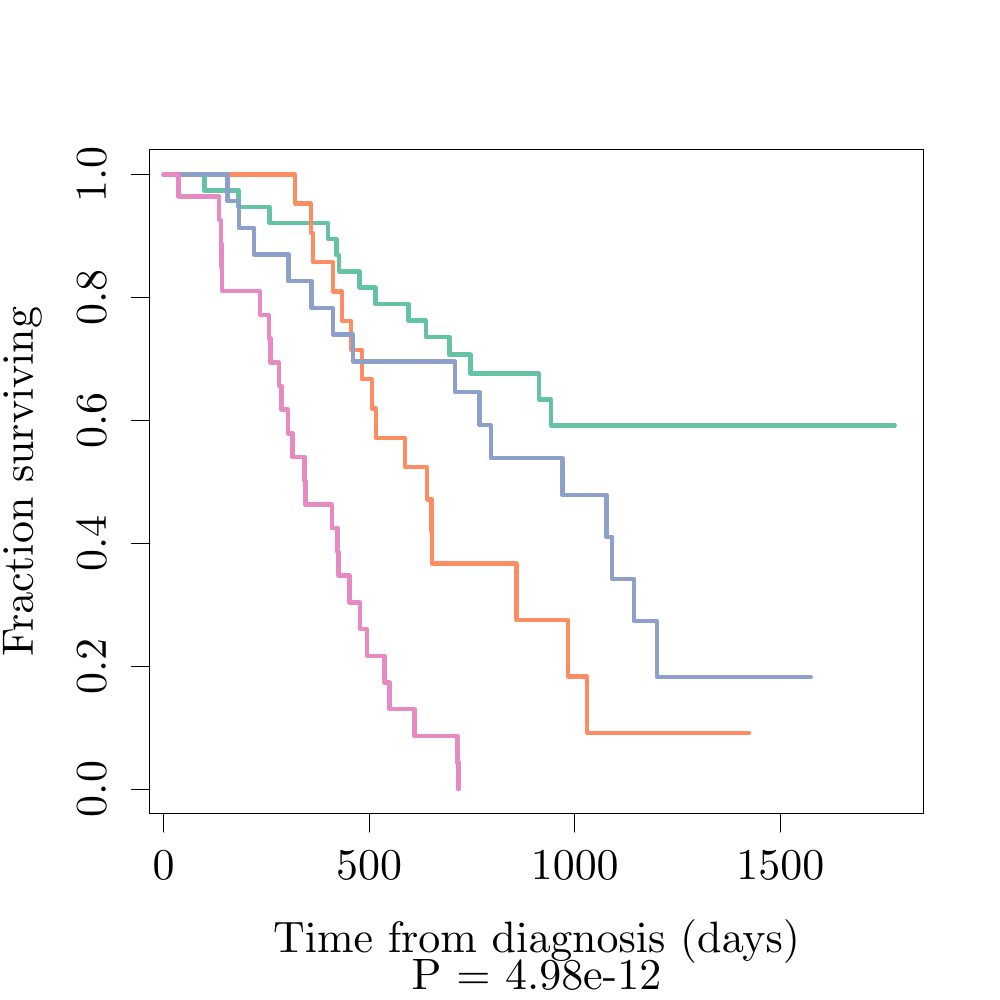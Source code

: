 % Created by tikzDevice version 0.8.1 on 2015-03-21 14:29:40
% !TEX encoding = UTF-8 Unicode
\documentclass[11pt]{memoir}
\nonstopmode

\usepackage{tikz}

\usepackage[active,tightpage,psfixbb]{preview}

\PreviewEnvironment{pgfpicture}

\setlength\PreviewBorder{0pt}

\usepackage{amsmath}
\newcommand{\SweaveOpts}[1]{}  % do not interfere with LaTeX
\newcommand{\SweaveInput}[1]{} % because they are not real TeX commands
\newcommand{\Sexpr}[1]{}       % will only be parsed by R


\usepackage{geometry}
\usepackage{amsmath}
\usepackage{lscape}
\geometry{verbose,tmargin=2.5cm,bmargin=2.5cm,lmargin=2.5cm,rmargin=2.5cm}


\begin{document}

\begin{tikzpicture}[x=1pt,y=1pt]
\definecolor{fillColor}{RGB}{255,255,255}
\path[use as bounding box,fill=fillColor,fill opacity=0.00] (0,0) rectangle (361.35,361.35);
\begin{scope}
\path[clip] (  0.00,  0.00) rectangle (361.35,361.35);
\definecolor{drawColor}{RGB}{0,0,0}

\path[draw=drawColor,line width= 0.4pt,line join=round,line cap=round] ( 59.12, 67.32) -- (281.98, 67.32);

\path[draw=drawColor,line width= 0.4pt,line join=round,line cap=round] ( 59.12, 67.32) -- ( 59.12, 60.72);

\path[draw=drawColor,line width= 0.4pt,line join=round,line cap=round] (133.41, 67.32) -- (133.41, 60.72);

\path[draw=drawColor,line width= 0.4pt,line join=round,line cap=round] (207.69, 67.32) -- (207.69, 60.72);

\path[draw=drawColor,line width= 0.4pt,line join=round,line cap=round] (281.98, 67.32) -- (281.98, 60.72);

\node[text=drawColor,anchor=base,inner sep=0pt, outer sep=0pt, scale=  1.45] at ( 59.12, 43.56) {0};

\node[text=drawColor,anchor=base,inner sep=0pt, outer sep=0pt, scale=  1.45] at (133.41, 43.56) {500};

\node[text=drawColor,anchor=base,inner sep=0pt, outer sep=0pt, scale=  1.45] at (207.69, 43.56) {1000};

\node[text=drawColor,anchor=base,inner sep=0pt, outer sep=0pt, scale=  1.45] at (281.98, 43.56) {1500};

\path[draw=drawColor,line width= 0.4pt,line join=round,line cap=round] ( 54.12, 76.21) -- ( 54.12,298.34);

\path[draw=drawColor,line width= 0.4pt,line join=round,line cap=round] ( 54.12, 76.21) -- ( 47.52, 76.21);

\path[draw=drawColor,line width= 0.4pt,line join=round,line cap=round] ( 54.12,120.63) -- ( 47.52,120.63);

\path[draw=drawColor,line width= 0.4pt,line join=round,line cap=round] ( 54.12,165.06) -- ( 47.52,165.06);

\path[draw=drawColor,line width= 0.4pt,line join=round,line cap=round] ( 54.12,209.49) -- ( 47.52,209.49);

\path[draw=drawColor,line width= 0.4pt,line join=round,line cap=round] ( 54.12,253.92) -- ( 47.52,253.92);

\path[draw=drawColor,line width= 0.4pt,line join=round,line cap=round] ( 54.12,298.34) -- ( 47.52,298.34);

\node[text=drawColor,rotate= 90.00,anchor=base,inner sep=0pt, outer sep=0pt, scale=  1.45] at ( 38.28, 76.21) {0.0};

\node[text=drawColor,rotate= 90.00,anchor=base,inner sep=0pt, outer sep=0pt, scale=  1.45] at ( 38.28,120.63) {0.2};

\node[text=drawColor,rotate= 90.00,anchor=base,inner sep=0pt, outer sep=0pt, scale=  1.45] at ( 38.28,165.06) {0.4};

\node[text=drawColor,rotate= 90.00,anchor=base,inner sep=0pt, outer sep=0pt, scale=  1.45] at ( 38.28,209.49) {0.6};

\node[text=drawColor,rotate= 90.00,anchor=base,inner sep=0pt, outer sep=0pt, scale=  1.45] at ( 38.28,253.92) {0.8};

\node[text=drawColor,rotate= 90.00,anchor=base,inner sep=0pt, outer sep=0pt, scale=  1.45] at ( 38.28,298.34) {1.0};

\path[draw=drawColor,line width= 0.4pt,line join=round,line cap=round] ( 54.12, 67.32) --
	(333.63, 67.32) --
	(333.63,307.23) --
	( 54.12,307.23) --
	( 54.12, 67.32);
\end{scope}
\begin{scope}
\path[clip] (  0.00,  0.00) rectangle (361.35,361.35);
\definecolor{drawColor}{RGB}{0,0,0}

\node[text=drawColor,anchor=base,inner sep=0pt, outer sep=0pt, scale=  1.45] at (193.87,  3.96) {P = 4.98e-12};

\node[text=drawColor,anchor=base,inner sep=0pt, outer sep=0pt, scale=  1.45] at (193.87, 17.16) {Time from diagnosis (days)};

\node[text=drawColor,rotate= 90.00,anchor=base,inner sep=0pt, outer sep=0pt, scale=  1.45] at ( 11.88,187.27) {Fraction surviving};
\end{scope}
\begin{scope}
\path[clip] ( 54.12, 67.32) rectangle (333.63,307.23);
\definecolor{drawColor}{RGB}{102,194,165}

\path[draw=drawColor,line width= 1.6pt,line join=round,line cap=round] ( 59.12,298.34) --
	( 73.83,298.34) --
	( 73.83,292.50) --
	( 86.16,292.50) --
	( 86.16,286.65) --
	( 97.31,286.65) --
	( 97.31,280.81) --
	(118.55,280.81) --
	(118.55,274.96) --
	(121.52,274.96) --
	(121.52,269.12) --
	(122.56,269.12) --
	(122.56,263.27) --
	(129.84,263.27) --
	(129.84,257.42) --
	(135.64,257.42) --
	(135.64,251.58) --
	(136.82,251.58) --
	(136.82,251.58) --
	(147.67,251.58) --
	(147.67,245.53) --
	(153.91,245.53) --
	(153.91,239.48) --
	(160.45,239.48) --
	(160.45,239.48) --
	(162.38,239.48) --
	(162.38,233.20) --
	(165.35,233.20) --
	(165.35,233.20) --
	(167.13,233.20) --
	(167.13,233.20) --
	(169.96,233.20) --
	(169.96,226.38) --
	(184.96,226.38) --
	(184.96,226.38) --
	(186.60,226.38) --
	(186.60,226.38) --
	(187.49,226.38) --
	(187.49,226.38) --
	(191.05,226.38) --
	(191.05,226.38) --
	(192.39,226.38) --
	(192.39,226.38) --
	(194.17,226.38) --
	(194.17,226.38) --
	(194.77,226.38) --
	(194.77,216.99) --
	(199.07,216.99) --
	(199.07,207.61) --
	(200.26,207.61) --
	(200.26,207.61) --
	(209.62,207.61) --
	(209.62,207.61) --
	(209.77,207.61) --
	(209.77,207.61) --
	(212.15,207.61) --
	(212.15,207.61) --
	(215.71,207.61) --
	(215.71,207.61) --
	(228.49,207.61) --
	(228.49,207.61) --
	(233.84,207.61) --
	(233.84,207.61) --
	(246.02,207.61) --
	(246.02,207.61) --
	(275.74,207.61) --
	(275.74,207.61) --
	(285.99,207.61) --
	(285.99,207.61) --
	(294.75,207.61) --
	(294.75,207.61) --
	(302.63,207.61) --
	(302.63,207.61) --
	(323.28,207.61) --
	(323.28,207.61);
\definecolor{drawColor}{RGB}{252,141,98}

\path[draw=drawColor,line width= 1.6pt,line join=round,line cap=round] ( 59.12,298.34) --
	(106.67,298.34) --
	(106.67,287.77) --
	(112.46,287.77) --
	(112.46,277.19) --
	(113.05,277.19) --
	(113.05,266.61) --
	(120.33,266.61) --
	(120.33,256.03) --
	(123.60,256.03) --
	(123.60,245.45) --
	(126.87,245.45) --
	(126.87,234.88) --
	(130.73,234.88) --
	(130.73,224.30) --
	(134.45,224.30) --
	(134.45,213.72) --
	(135.78,213.72) --
	(135.78,203.14) --
	(146.33,203.14) --
	(146.33,192.56) --
	(147.67,192.56) --
	(147.67,192.56) --
	(154.36,192.56) --
	(154.36,180.93) --
	(155.99,180.93) --
	(155.99,169.29) --
	(156.14,169.29) --
	(156.14,157.66) --
	(156.88,157.66) --
	(156.88,157.66) --
	(169.51,157.66) --
	(169.51,157.66) --
	(174.12,157.66) --
	(174.12,157.66) --
	(186.60,157.66) --
	(186.60,137.29) --
	(205.31,137.29) --
	(205.31,116.93) --
	(212.15,116.93) --
	(212.15, 96.57) --
	(270.68, 96.57) --
	(270.68, 96.57);
\definecolor{drawColor}{RGB}{141,160,203}

\path[draw=drawColor,line width= 1.6pt,line join=round,line cap=round] ( 59.12,298.34) --
	( 82.15,298.34) --
	( 82.15,288.69) --
	( 86.31,288.69) --
	( 86.31,279.03) --
	( 91.81,279.03) --
	( 91.81,269.37) --
	(104.29,269.37) --
	(104.29,259.71) --
	(112.61,259.71) --
	(112.61,250.05) --
	(120.33,250.05) --
	(120.33,240.40) --
	(127.47,240.40) --
	(127.47,230.74) --
	(152.13,230.74) --
	(152.13,230.74) --
	(155.40,230.74) --
	(155.40,230.74) --
	(164.46,230.74) --
	(164.46,219.70) --
	(167.43,219.70) --
	(167.43,219.70) --
	(173.22,219.70) --
	(173.22,207.74) --
	(177.38,207.74) --
	(177.38,195.78) --
	(193.28,195.78) --
	(193.28,195.78) --
	(203.23,195.78) --
	(203.23,182.50) --
	(206.65,182.50) --
	(206.65,182.50) --
	(219.13,182.50) --
	(219.13,167.31) --
	(221.21,167.31) --
	(221.21,152.13) --
	(229.09,152.13) --
	(229.09,136.94) --
	(232.95,136.94) --
	(232.95,136.94) --
	(237.41,136.94) --
	(237.41,116.70) --
	(268.31,116.70) --
	(268.31,116.70) --
	(292.97,116.70) --
	(292.97,116.70);
\definecolor{drawColor}{RGB}{231,138,195}

\path[draw=drawColor,line width= 1.6pt,line join=round,line cap=round] ( 59.12,298.34) --
	( 64.47,298.34) --
	( 64.47,290.41) --
	( 68.33,290.41) --
	( 68.33,290.41) --
	( 74.57,290.41) --
	( 74.57,290.41) --
	( 79.18,290.41) --
	( 79.18,281.84) --
	( 79.92,281.84) --
	( 79.92,273.27) --
	( 80.07,273.27) --
	( 80.07,264.71) --
	( 80.22,264.71) --
	( 80.22,256.14) --
	( 93.89,256.14) --
	( 93.89,247.57) --
	( 97.16,247.57) --
	( 97.16,239.00) --
	( 97.75,239.00) --
	( 97.75,230.43) --
	(100.72,230.43) --
	(100.72,221.87) --
	(101.76,221.87) --
	(101.76,213.30) --
	(104.14,213.30) --
	(104.14,204.73) --
	(105.63,204.73) --
	(105.63,196.16) --
	(110.08,196.16) --
	(110.08,187.59) --
	(110.38,187.59) --
	(110.38,179.02) --
	(119.89,179.02) --
	(119.89,170.46) --
	(121.97,170.46) --
	(121.97,161.89) --
	(122.27,161.89) --
	(122.27,153.32) --
	(123.90,153.32) --
	(123.90,153.32) --
	(126.28,153.32) --
	(126.28,143.68) --
	(129.99,143.68) --
	(129.99,134.04) --
	(132.66,134.04) --
	(132.66,124.40) --
	(138.90,124.40) --
	(138.90,114.76) --
	(140.69,114.76) --
	(140.69,105.12) --
	(149.75,105.12) --
	(149.75, 95.48) --
	(165.35, 95.48) --
	(165.35, 85.84) --
	(165.65, 85.84) --
	(165.65, 76.21);
\end{scope}
\end{tikzpicture}

\end{document}
